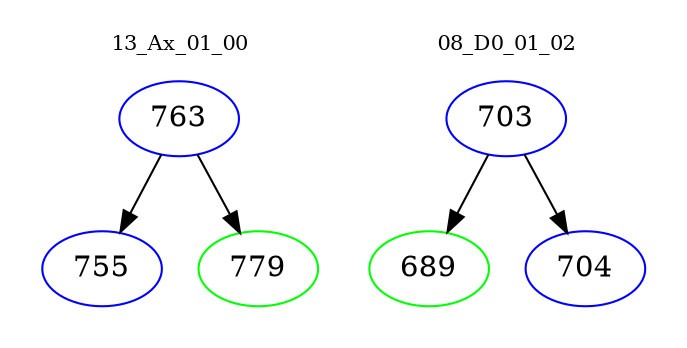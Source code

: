 digraph{
subgraph cluster_0 {
color = white
label = "13_Ax_01_00";
fontsize=10;
T0_763 [label="763", color="blue"]
T0_763 -> T0_755 [color="black"]
T0_755 [label="755", color="blue"]
T0_763 -> T0_779 [color="black"]
T0_779 [label="779", color="green"]
}
subgraph cluster_1 {
color = white
label = "08_D0_01_02";
fontsize=10;
T1_703 [label="703", color="blue"]
T1_703 -> T1_689 [color="black"]
T1_689 [label="689", color="green"]
T1_703 -> T1_704 [color="black"]
T1_704 [label="704", color="blue"]
}
}
